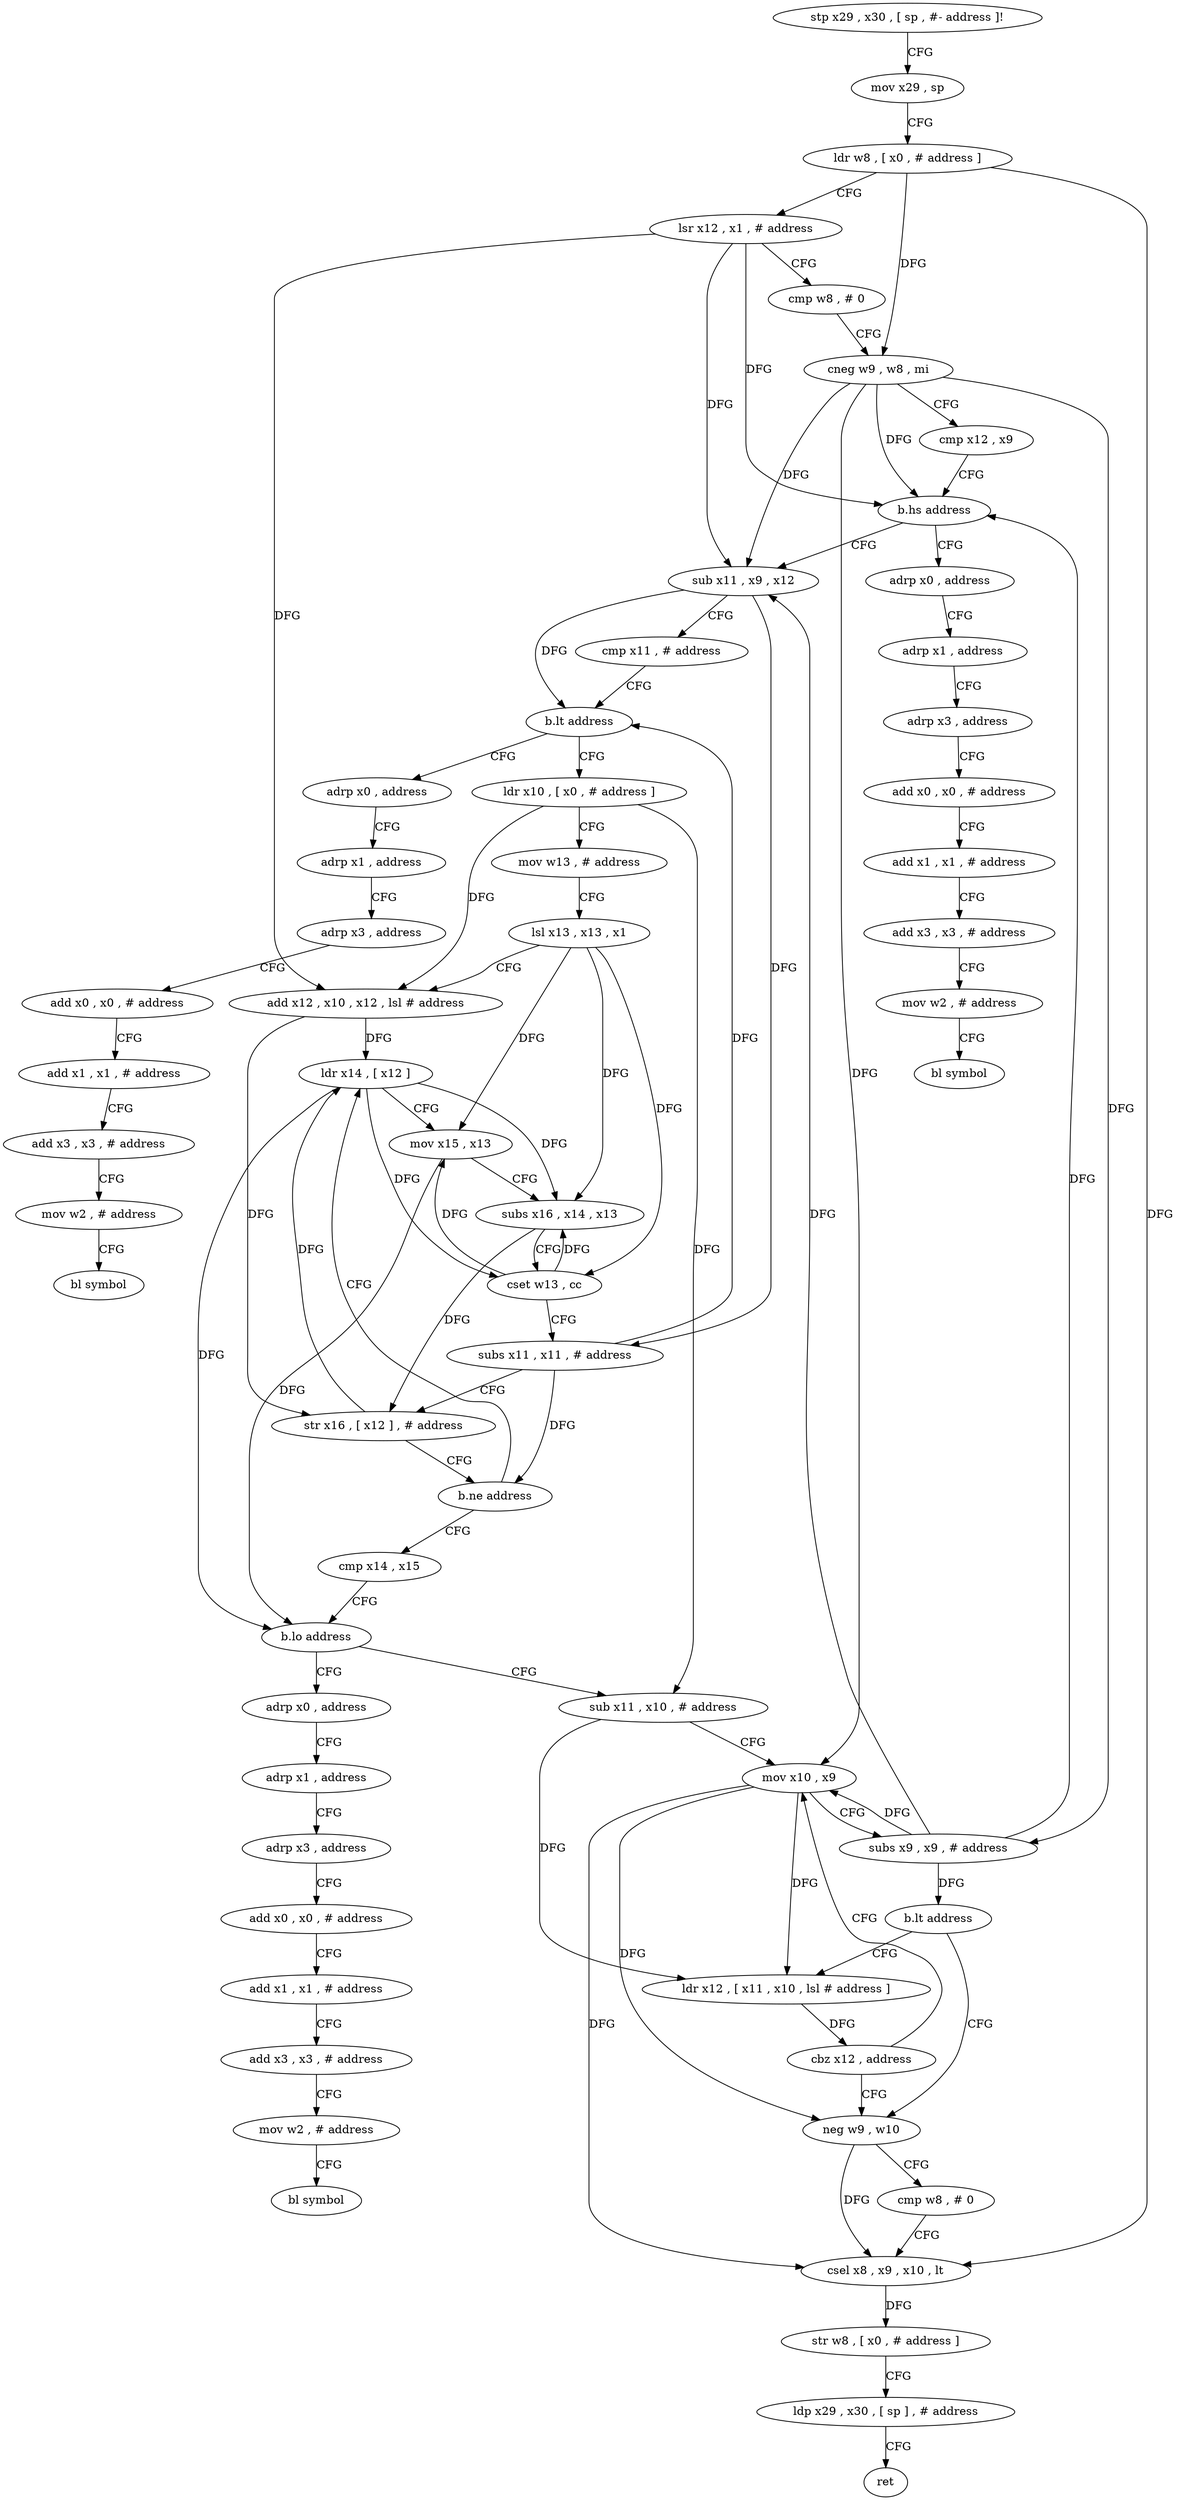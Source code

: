 digraph "func" {
"4260676" [label = "stp x29 , x30 , [ sp , #- address ]!" ]
"4260680" [label = "mov x29 , sp" ]
"4260684" [label = "ldr w8 , [ x0 , # address ]" ]
"4260688" [label = "lsr x12 , x1 , # address" ]
"4260692" [label = "cmp w8 , # 0" ]
"4260696" [label = "cneg w9 , w8 , mi" ]
"4260700" [label = "cmp x12 , x9" ]
"4260704" [label = "b.hs address" ]
"4260820" [label = "adrp x0 , address" ]
"4260708" [label = "sub x11 , x9 , x12" ]
"4260824" [label = "adrp x1 , address" ]
"4260828" [label = "adrp x3 , address" ]
"4260832" [label = "add x0 , x0 , # address" ]
"4260836" [label = "add x1 , x1 , # address" ]
"4260840" [label = "add x3 , x3 , # address" ]
"4260844" [label = "mov w2 , # address" ]
"4260848" [label = "bl symbol" ]
"4260712" [label = "cmp x11 , # address" ]
"4260716" [label = "b.lt address" ]
"4260852" [label = "adrp x0 , address" ]
"4260720" [label = "ldr x10 , [ x0 , # address ]" ]
"4260856" [label = "adrp x1 , address" ]
"4260860" [label = "adrp x3 , address" ]
"4260864" [label = "add x0 , x0 , # address" ]
"4260868" [label = "add x1 , x1 , # address" ]
"4260872" [label = "add x3 , x3 , # address" ]
"4260876" [label = "mov w2 , # address" ]
"4260880" [label = "bl symbol" ]
"4260724" [label = "mov w13 , # address" ]
"4260728" [label = "lsl x13 , x13 , x1" ]
"4260732" [label = "add x12 , x10 , x12 , lsl # address" ]
"4260736" [label = "ldr x14 , [ x12 ]" ]
"4260740" [label = "mov x15 , x13" ]
"4260744" [label = "subs x16 , x14 , x13" ]
"4260748" [label = "cset w13 , cc" ]
"4260752" [label = "subs x11 , x11 , # address" ]
"4260756" [label = "str x16 , [ x12 ] , # address" ]
"4260760" [label = "b.ne address" ]
"4260764" [label = "cmp x14 , x15" ]
"4260768" [label = "b.lo address" ]
"4260884" [label = "adrp x0 , address" ]
"4260772" [label = "sub x11 , x10 , # address" ]
"4260888" [label = "adrp x1 , address" ]
"4260892" [label = "adrp x3 , address" ]
"4260896" [label = "add x0 , x0 , # address" ]
"4260900" [label = "add x1 , x1 , # address" ]
"4260904" [label = "add x3 , x3 , # address" ]
"4260908" [label = "mov w2 , # address" ]
"4260912" [label = "bl symbol" ]
"4260776" [label = "mov x10 , x9" ]
"4260796" [label = "neg w9 , w10" ]
"4260800" [label = "cmp w8 , # 0" ]
"4260804" [label = "csel x8 , x9 , x10 , lt" ]
"4260808" [label = "str w8 , [ x0 , # address ]" ]
"4260812" [label = "ldp x29 , x30 , [ sp ] , # address" ]
"4260816" [label = "ret" ]
"4260788" [label = "ldr x12 , [ x11 , x10 , lsl # address ]" ]
"4260792" [label = "cbz x12 , address" ]
"4260780" [label = "subs x9 , x9 , # address" ]
"4260784" [label = "b.lt address" ]
"4260676" -> "4260680" [ label = "CFG" ]
"4260680" -> "4260684" [ label = "CFG" ]
"4260684" -> "4260688" [ label = "CFG" ]
"4260684" -> "4260696" [ label = "DFG" ]
"4260684" -> "4260804" [ label = "DFG" ]
"4260688" -> "4260692" [ label = "CFG" ]
"4260688" -> "4260704" [ label = "DFG" ]
"4260688" -> "4260708" [ label = "DFG" ]
"4260688" -> "4260732" [ label = "DFG" ]
"4260692" -> "4260696" [ label = "CFG" ]
"4260696" -> "4260700" [ label = "CFG" ]
"4260696" -> "4260704" [ label = "DFG" ]
"4260696" -> "4260708" [ label = "DFG" ]
"4260696" -> "4260776" [ label = "DFG" ]
"4260696" -> "4260780" [ label = "DFG" ]
"4260700" -> "4260704" [ label = "CFG" ]
"4260704" -> "4260820" [ label = "CFG" ]
"4260704" -> "4260708" [ label = "CFG" ]
"4260820" -> "4260824" [ label = "CFG" ]
"4260708" -> "4260712" [ label = "CFG" ]
"4260708" -> "4260716" [ label = "DFG" ]
"4260708" -> "4260752" [ label = "DFG" ]
"4260824" -> "4260828" [ label = "CFG" ]
"4260828" -> "4260832" [ label = "CFG" ]
"4260832" -> "4260836" [ label = "CFG" ]
"4260836" -> "4260840" [ label = "CFG" ]
"4260840" -> "4260844" [ label = "CFG" ]
"4260844" -> "4260848" [ label = "CFG" ]
"4260712" -> "4260716" [ label = "CFG" ]
"4260716" -> "4260852" [ label = "CFG" ]
"4260716" -> "4260720" [ label = "CFG" ]
"4260852" -> "4260856" [ label = "CFG" ]
"4260720" -> "4260724" [ label = "CFG" ]
"4260720" -> "4260732" [ label = "DFG" ]
"4260720" -> "4260772" [ label = "DFG" ]
"4260856" -> "4260860" [ label = "CFG" ]
"4260860" -> "4260864" [ label = "CFG" ]
"4260864" -> "4260868" [ label = "CFG" ]
"4260868" -> "4260872" [ label = "CFG" ]
"4260872" -> "4260876" [ label = "CFG" ]
"4260876" -> "4260880" [ label = "CFG" ]
"4260724" -> "4260728" [ label = "CFG" ]
"4260728" -> "4260732" [ label = "CFG" ]
"4260728" -> "4260740" [ label = "DFG" ]
"4260728" -> "4260744" [ label = "DFG" ]
"4260728" -> "4260748" [ label = "DFG" ]
"4260732" -> "4260736" [ label = "DFG" ]
"4260732" -> "4260756" [ label = "DFG" ]
"4260736" -> "4260740" [ label = "CFG" ]
"4260736" -> "4260744" [ label = "DFG" ]
"4260736" -> "4260748" [ label = "DFG" ]
"4260736" -> "4260768" [ label = "DFG" ]
"4260740" -> "4260744" [ label = "CFG" ]
"4260740" -> "4260768" [ label = "DFG" ]
"4260744" -> "4260748" [ label = "CFG" ]
"4260744" -> "4260756" [ label = "DFG" ]
"4260748" -> "4260752" [ label = "CFG" ]
"4260748" -> "4260740" [ label = "DFG" ]
"4260748" -> "4260744" [ label = "DFG" ]
"4260752" -> "4260756" [ label = "CFG" ]
"4260752" -> "4260716" [ label = "DFG" ]
"4260752" -> "4260760" [ label = "DFG" ]
"4260756" -> "4260760" [ label = "CFG" ]
"4260756" -> "4260736" [ label = "DFG" ]
"4260760" -> "4260736" [ label = "CFG" ]
"4260760" -> "4260764" [ label = "CFG" ]
"4260764" -> "4260768" [ label = "CFG" ]
"4260768" -> "4260884" [ label = "CFG" ]
"4260768" -> "4260772" [ label = "CFG" ]
"4260884" -> "4260888" [ label = "CFG" ]
"4260772" -> "4260776" [ label = "CFG" ]
"4260772" -> "4260788" [ label = "DFG" ]
"4260888" -> "4260892" [ label = "CFG" ]
"4260892" -> "4260896" [ label = "CFG" ]
"4260896" -> "4260900" [ label = "CFG" ]
"4260900" -> "4260904" [ label = "CFG" ]
"4260904" -> "4260908" [ label = "CFG" ]
"4260908" -> "4260912" [ label = "CFG" ]
"4260776" -> "4260780" [ label = "CFG" ]
"4260776" -> "4260796" [ label = "DFG" ]
"4260776" -> "4260788" [ label = "DFG" ]
"4260776" -> "4260804" [ label = "DFG" ]
"4260796" -> "4260800" [ label = "CFG" ]
"4260796" -> "4260804" [ label = "DFG" ]
"4260800" -> "4260804" [ label = "CFG" ]
"4260804" -> "4260808" [ label = "DFG" ]
"4260808" -> "4260812" [ label = "CFG" ]
"4260812" -> "4260816" [ label = "CFG" ]
"4260788" -> "4260792" [ label = "DFG" ]
"4260792" -> "4260776" [ label = "CFG" ]
"4260792" -> "4260796" [ label = "CFG" ]
"4260780" -> "4260784" [ label = "DFG" ]
"4260780" -> "4260704" [ label = "DFG" ]
"4260780" -> "4260776" [ label = "DFG" ]
"4260780" -> "4260708" [ label = "DFG" ]
"4260784" -> "4260796" [ label = "CFG" ]
"4260784" -> "4260788" [ label = "CFG" ]
}

